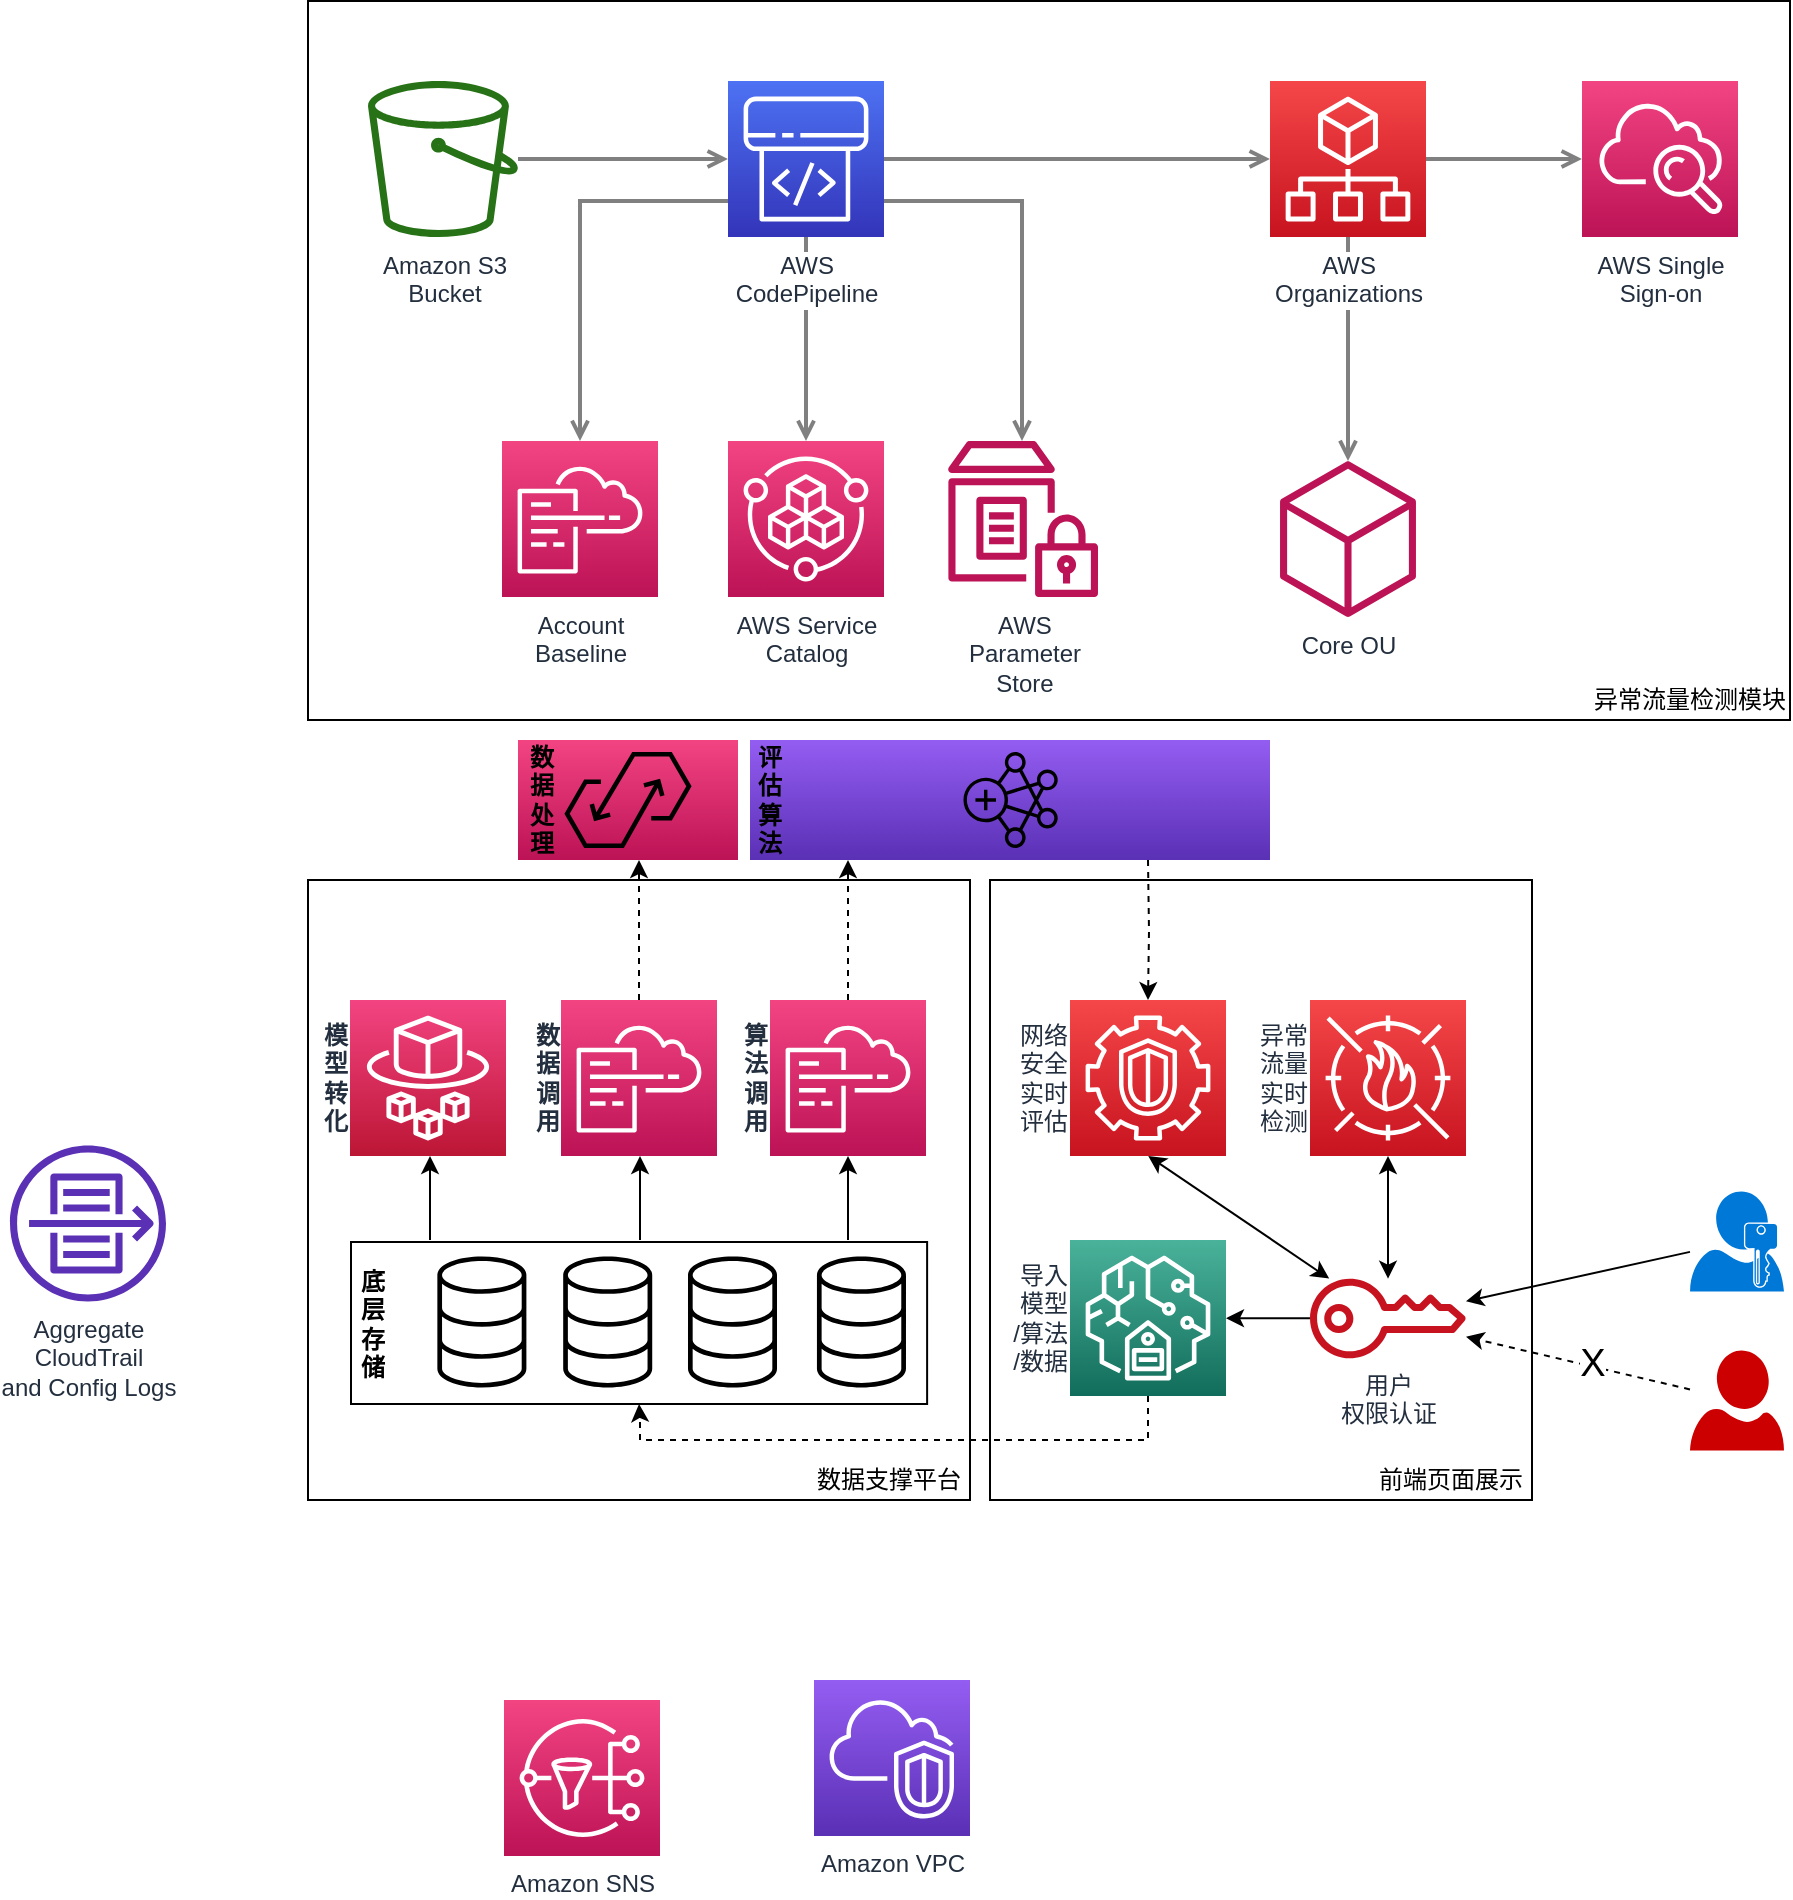 <mxfile version="13.8.0" type="github">
  <diagram id="Ht1M8jgEwFfnCIfOTk4-" name="Page-1">
    <mxGraphModel dx="2031" dy="1930" grid="1" gridSize="10" guides="1" tooltips="1" connect="1" arrows="1" fold="1" page="1" pageScale="1" pageWidth="1169" pageHeight="827" math="0" shadow="0">
      <root>
        <mxCell id="0" />
        <mxCell id="1" parent="0" />
        <mxCell id="PCQHjBC-jvNUetgwWqMC-71" value="" style="group" vertex="1" connectable="0" parent="1">
          <mxGeometry x="219" y="-350" width="331" height="310" as="geometry" />
        </mxCell>
        <mxCell id="PCQHjBC-jvNUetgwWqMC-10" value="数据支撑平台" style="text;html=1;strokeColor=none;fillColor=none;align=center;verticalAlign=middle;whiteSpace=wrap;rounded=0;" vertex="1" parent="PCQHjBC-jvNUetgwWqMC-71">
          <mxGeometry x="250" y="290" width="81" height="20" as="geometry" />
        </mxCell>
        <mxCell id="PCQHjBC-jvNUetgwWqMC-6" value="" style="rounded=0;whiteSpace=wrap;html=1;fillColor=none;" vertex="1" parent="PCQHjBC-jvNUetgwWqMC-71">
          <mxGeometry width="331" height="310" as="geometry" />
        </mxCell>
        <mxCell id="PCQHjBC-jvNUetgwWqMC-88" style="edgeStyle=orthogonalEdgeStyle;rounded=0;orthogonalLoop=1;jettySize=auto;html=1;startArrow=none;startFill=0;fontSize=19;fontColor=#000000;" edge="1" parent="PCQHjBC-jvNUetgwWqMC-71">
          <mxGeometry relative="1" as="geometry">
            <mxPoint x="61" y="180" as="sourcePoint" />
            <mxPoint x="61" y="138" as="targetPoint" />
            <Array as="points">
              <mxPoint x="61" y="170" />
              <mxPoint x="61" y="170" />
            </Array>
          </mxGeometry>
        </mxCell>
        <mxCell id="PCQHjBC-jvNUetgwWqMC-72" value="" style="group" vertex="1" connectable="0" parent="1">
          <mxGeometry x="560" y="-350" width="271" height="310" as="geometry" />
        </mxCell>
        <mxCell id="PCQHjBC-jvNUetgwWqMC-7" value="" style="rounded=0;whiteSpace=wrap;html=1;fillColor=none;labelPosition=left;verticalLabelPosition=top;align=right;verticalAlign=bottom;" vertex="1" parent="PCQHjBC-jvNUetgwWqMC-72">
          <mxGeometry width="271" height="310" as="geometry" />
        </mxCell>
        <mxCell id="PCQHjBC-jvNUetgwWqMC-11" value="前端页面展示" style="text;html=1;strokeColor=none;fillColor=none;align=center;verticalAlign=middle;whiteSpace=wrap;rounded=0;" vertex="1" parent="PCQHjBC-jvNUetgwWqMC-72">
          <mxGeometry x="190" y="290" width="81" height="20" as="geometry" />
        </mxCell>
        <mxCell id="PCQHjBC-jvNUetgwWqMC-5" value="" style="rounded=0;whiteSpace=wrap;html=1;fillColor=none;" vertex="1" parent="1">
          <mxGeometry x="219" y="-789.5" width="741" height="359.5" as="geometry" />
        </mxCell>
        <mxCell id="UEzPUAAOIrF-is8g5C7q-195" style="edgeStyle=orthogonalEdgeStyle;rounded=0;orthogonalLoop=1;jettySize=auto;html=1;startArrow=none;startFill=0;endArrow=open;endFill=0;strokeColor=#808080;strokeWidth=2;" parent="1" source="UEzPUAAOIrF-is8g5C7q-177" target="UEzPUAAOIrF-is8g5C7q-178" edge="1">
          <mxGeometry relative="1" as="geometry" />
        </mxCell>
        <mxCell id="UEzPUAAOIrF-is8g5C7q-196" style="edgeStyle=orthogonalEdgeStyle;rounded=0;orthogonalLoop=1;jettySize=auto;html=1;startArrow=none;startFill=0;endArrow=open;endFill=0;strokeColor=#808080;strokeWidth=2;" parent="1" source="UEzPUAAOIrF-is8g5C7q-178" target="UEzPUAAOIrF-is8g5C7q-179" edge="1">
          <mxGeometry relative="1" as="geometry" />
        </mxCell>
        <mxCell id="UEzPUAAOIrF-is8g5C7q-198" style="edgeStyle=orthogonalEdgeStyle;rounded=0;orthogonalLoop=1;jettySize=auto;html=1;startArrow=none;startFill=0;endArrow=open;endFill=0;strokeColor=#808080;strokeWidth=2;" parent="1" source="UEzPUAAOIrF-is8g5C7q-178" target="UEzPUAAOIrF-is8g5C7q-181" edge="1">
          <mxGeometry relative="1" as="geometry">
            <Array as="points">
              <mxPoint x="355" y="-689.5" />
            </Array>
          </mxGeometry>
        </mxCell>
        <mxCell id="UEzPUAAOIrF-is8g5C7q-199" style="edgeStyle=orthogonalEdgeStyle;rounded=0;orthogonalLoop=1;jettySize=auto;html=1;startArrow=none;startFill=0;endArrow=open;endFill=0;strokeColor=#808080;strokeWidth=2;" parent="1" source="UEzPUAAOIrF-is8g5C7q-178" target="UEzPUAAOIrF-is8g5C7q-182" edge="1">
          <mxGeometry relative="1" as="geometry" />
        </mxCell>
        <mxCell id="UEzPUAAOIrF-is8g5C7q-200" style="edgeStyle=orthogonalEdgeStyle;rounded=0;orthogonalLoop=1;jettySize=auto;html=1;startArrow=none;startFill=0;endArrow=open;endFill=0;strokeColor=#808080;strokeWidth=2;" parent="1" source="UEzPUAAOIrF-is8g5C7q-178" target="UEzPUAAOIrF-is8g5C7q-183" edge="1">
          <mxGeometry relative="1" as="geometry">
            <Array as="points">
              <mxPoint x="576" y="-689.5" />
            </Array>
          </mxGeometry>
        </mxCell>
        <mxCell id="UEzPUAAOIrF-is8g5C7q-197" style="edgeStyle=orthogonalEdgeStyle;rounded=0;orthogonalLoop=1;jettySize=auto;html=1;startArrow=none;startFill=0;endArrow=open;endFill=0;strokeColor=#808080;strokeWidth=2;" parent="1" source="UEzPUAAOIrF-is8g5C7q-179" target="UEzPUAAOIrF-is8g5C7q-180" edge="1">
          <mxGeometry relative="1" as="geometry" />
        </mxCell>
        <mxCell id="UEzPUAAOIrF-is8g5C7q-201" style="edgeStyle=orthogonalEdgeStyle;rounded=0;orthogonalLoop=1;jettySize=auto;html=1;startArrow=none;startFill=0;endArrow=open;endFill=0;strokeColor=#808080;strokeWidth=2;" parent="1" source="UEzPUAAOIrF-is8g5C7q-179" target="UEzPUAAOIrF-is8g5C7q-184" edge="1">
          <mxGeometry relative="1" as="geometry" />
        </mxCell>
        <mxCell id="UEzPUAAOIrF-is8g5C7q-177" value="Amazon S3&lt;br&gt;Bucket&lt;br&gt;" style="outlineConnect=0;fontColor=#232F3E;gradientColor=none;fillColor=#277116;strokeColor=none;dashed=0;verticalLabelPosition=bottom;verticalAlign=top;align=center;html=1;fontSize=12;fontStyle=0;aspect=fixed;pointerEvents=1;shape=mxgraph.aws4.bucket;labelBackgroundColor=#ffffff;" parent="1" vertex="1">
          <mxGeometry x="249" y="-749.5" width="75" height="78" as="geometry" />
        </mxCell>
        <mxCell id="UEzPUAAOIrF-is8g5C7q-178" value="AWS&lt;br&gt;CodePipeline&lt;br&gt;" style="outlineConnect=0;fontColor=#232F3E;gradientColor=#4D72F3;gradientDirection=north;fillColor=#3334B9;strokeColor=#ffffff;dashed=0;verticalLabelPosition=bottom;verticalAlign=top;align=center;html=1;fontSize=12;fontStyle=0;aspect=fixed;shape=mxgraph.aws4.resourceIcon;resIcon=mxgraph.aws4.codepipeline;labelBackgroundColor=#ffffff;" parent="1" vertex="1">
          <mxGeometry x="429" y="-749.5" width="78" height="78" as="geometry" />
        </mxCell>
        <mxCell id="UEzPUAAOIrF-is8g5C7q-179" value="AWS&lt;br&gt;Organizations&lt;br&gt;" style="outlineConnect=0;fontColor=#232F3E;gradientColor=#F54749;gradientDirection=north;fillColor=#C7131F;strokeColor=#ffffff;dashed=0;verticalLabelPosition=bottom;verticalAlign=top;align=center;html=1;fontSize=12;fontStyle=0;aspect=fixed;shape=mxgraph.aws4.resourceIcon;resIcon=mxgraph.aws4.organizations;labelBackgroundColor=#ffffff;" parent="1" vertex="1">
          <mxGeometry x="700" y="-749.5" width="78" height="78" as="geometry" />
        </mxCell>
        <mxCell id="UEzPUAAOIrF-is8g5C7q-180" value="AWS Single&lt;br&gt;Sign-on&lt;br&gt;" style="outlineConnect=0;fontColor=#232F3E;gradientColor=#F34482;gradientDirection=north;fillColor=#BC1356;strokeColor=#ffffff;dashed=0;verticalLabelPosition=bottom;verticalAlign=top;align=center;html=1;fontSize=12;fontStyle=0;aspect=fixed;shape=mxgraph.aws4.resourceIcon;resIcon=mxgraph.aws4.cloudwatch;labelBackgroundColor=#ffffff;" parent="1" vertex="1">
          <mxGeometry x="856" y="-749.5" width="78" height="78" as="geometry" />
        </mxCell>
        <mxCell id="UEzPUAAOIrF-is8g5C7q-181" value="Account&lt;br&gt;Baseline&lt;br&gt;" style="outlineConnect=0;fontColor=#232F3E;gradientColor=#F34482;gradientDirection=north;fillColor=#BC1356;strokeColor=#ffffff;dashed=0;verticalLabelPosition=bottom;verticalAlign=top;align=center;html=1;fontSize=12;fontStyle=0;aspect=fixed;shape=mxgraph.aws4.resourceIcon;resIcon=mxgraph.aws4.cloudformation;labelBackgroundColor=#ffffff;" parent="1" vertex="1">
          <mxGeometry x="316" y="-569.5" width="78" height="78" as="geometry" />
        </mxCell>
        <mxCell id="UEzPUAAOIrF-is8g5C7q-182" value="AWS Service&lt;br&gt;Catalog&lt;br&gt;" style="outlineConnect=0;fontColor=#232F3E;gradientColor=#F34482;gradientDirection=north;fillColor=#BC1356;strokeColor=#ffffff;dashed=0;verticalLabelPosition=bottom;verticalAlign=top;align=center;html=1;fontSize=12;fontStyle=0;aspect=fixed;shape=mxgraph.aws4.resourceIcon;resIcon=mxgraph.aws4.service_catalog;labelBackgroundColor=#ffffff;" parent="1" vertex="1">
          <mxGeometry x="429" y="-569.5" width="78" height="78" as="geometry" />
        </mxCell>
        <mxCell id="UEzPUAAOIrF-is8g5C7q-183" value="AWS&lt;br&gt;Parameter&lt;br&gt;Store&lt;br&gt;" style="outlineConnect=0;fontColor=#232F3E;gradientColor=none;fillColor=#BC1356;strokeColor=none;dashed=0;verticalLabelPosition=bottom;verticalAlign=top;align=center;html=1;fontSize=12;fontStyle=0;aspect=fixed;pointerEvents=1;shape=mxgraph.aws4.parameter_store;labelBackgroundColor=#ffffff;" parent="1" vertex="1">
          <mxGeometry x="539" y="-569.5" width="75" height="78" as="geometry" />
        </mxCell>
        <mxCell id="UEzPUAAOIrF-is8g5C7q-184" value="Core OU" style="outlineConnect=0;fontColor=#232F3E;gradientColor=none;fillColor=#BC1356;strokeColor=none;dashed=0;verticalLabelPosition=bottom;verticalAlign=top;align=center;html=1;fontSize=12;fontStyle=0;aspect=fixed;pointerEvents=1;shape=mxgraph.aws4.resources;labelBackgroundColor=#ffffff;" parent="1" vertex="1">
          <mxGeometry x="705" y="-559.5" width="68" height="78" as="geometry" />
        </mxCell>
        <mxCell id="PCQHjBC-jvNUetgwWqMC-62" style="edgeStyle=orthogonalEdgeStyle;rounded=0;orthogonalLoop=1;jettySize=auto;html=1;dashed=1;startArrow=none;startFill=0;fontColor=#B9E0A5;" edge="1" parent="1" source="UEzPUAAOIrF-is8g5C7q-187">
          <mxGeometry relative="1" as="geometry">
            <mxPoint x="384.5" y="-360" as="targetPoint" />
          </mxGeometry>
        </mxCell>
        <mxCell id="UEzPUAAOIrF-is8g5C7q-187" value="数&lt;br&gt;据&lt;br&gt;调&lt;br&gt;用" style="outlineConnect=0;fontColor=#232F3E;gradientColor=#F34482;gradientDirection=north;fillColor=#BC1356;strokeColor=#ffffff;dashed=0;verticalLabelPosition=middle;verticalAlign=middle;align=right;html=1;fontSize=12;fontStyle=1;aspect=fixed;shape=mxgraph.aws4.resourceIcon;resIcon=mxgraph.aws4.cloudformation;labelBackgroundColor=#ffffff;labelPosition=left;" parent="1" vertex="1">
          <mxGeometry x="345.5" y="-290" width="78" height="78" as="geometry" />
        </mxCell>
        <mxCell id="UEzPUAAOIrF-is8g5C7q-188" value="Amazon VPC" style="outlineConnect=0;fontColor=#232F3E;gradientColor=#945DF2;gradientDirection=north;fillColor=#5A30B5;strokeColor=#ffffff;dashed=0;verticalLabelPosition=bottom;verticalAlign=top;align=center;html=1;fontSize=12;fontStyle=0;aspect=fixed;shape=mxgraph.aws4.resourceIcon;resIcon=mxgraph.aws4.vpc;labelBackgroundColor=#ffffff;" parent="1" vertex="1">
          <mxGeometry x="472" y="50" width="78" height="78" as="geometry" />
        </mxCell>
        <mxCell id="UEzPUAAOIrF-is8g5C7q-190" value="Aggregate&lt;br&gt;CloudTrail&lt;br&gt;and Config Logs&lt;br&gt;" style="outlineConnect=0;fontColor=#232F3E;gradientColor=none;fillColor=#5A30B5;strokeColor=none;dashed=0;verticalLabelPosition=bottom;verticalAlign=top;align=center;html=1;fontSize=12;fontStyle=0;aspect=fixed;pointerEvents=1;shape=mxgraph.aws4.flow_logs;labelBackgroundColor=#ffffff;" parent="1" vertex="1">
          <mxGeometry x="70" y="-217.25" width="78" height="78" as="geometry" />
        </mxCell>
        <mxCell id="PCQHjBC-jvNUetgwWqMC-79" style="edgeStyle=none;rounded=0;orthogonalLoop=1;jettySize=auto;html=1;startArrow=classic;startFill=1;fontSize=19;fontColor=#000000;" edge="1" parent="1" source="UEzPUAAOIrF-is8g5C7q-192" target="PCQHjBC-jvNUetgwWqMC-51">
          <mxGeometry relative="1" as="geometry">
            <Array as="points">
              <mxPoint x="759" y="-190" />
            </Array>
          </mxGeometry>
        </mxCell>
        <mxCell id="PCQHjBC-jvNUetgwWqMC-80" style="edgeStyle=none;rounded=0;orthogonalLoop=1;jettySize=auto;html=1;startArrow=classic;startFill=1;fontSize=19;fontColor=#000000;entryX=0.292;entryY=0.445;entryDx=0;entryDy=0;entryPerimeter=0;" edge="1" parent="1" source="UEzPUAAOIrF-is8g5C7q-192" target="PCQHjBC-jvNUetgwWqMC-7">
          <mxGeometry relative="1" as="geometry" />
        </mxCell>
        <mxCell id="PCQHjBC-jvNUetgwWqMC-82" style="edgeStyle=none;rounded=0;orthogonalLoop=1;jettySize=auto;html=1;startArrow=none;startFill=0;fontSize=19;fontColor=#000000;" edge="1" parent="1" source="UEzPUAAOIrF-is8g5C7q-192" target="PCQHjBC-jvNUetgwWqMC-60">
          <mxGeometry relative="1" as="geometry" />
        </mxCell>
        <mxCell id="UEzPUAAOIrF-is8g5C7q-192" value="用户&lt;br&gt;权限认证" style="outlineConnect=0;fontColor=#232F3E;gradientColor=none;fillColor=#C7131F;strokeColor=none;dashed=0;verticalLabelPosition=bottom;verticalAlign=top;align=center;html=1;fontSize=12;fontStyle=0;aspect=fixed;pointerEvents=1;shape=mxgraph.aws4.addon;labelBackgroundColor=#ffffff;" parent="1" vertex="1">
          <mxGeometry x="720" y="-150.75" width="78" height="40" as="geometry" />
        </mxCell>
        <mxCell id="PCQHjBC-jvNUetgwWqMC-85" style="edgeStyle=orthogonalEdgeStyle;rounded=0;orthogonalLoop=1;jettySize=auto;html=1;dashed=1;startArrow=none;startFill=0;fontSize=19;fontColor=#000000;" edge="1" parent="1" target="UEzPUAAOIrF-is8g5C7q-193">
          <mxGeometry relative="1" as="geometry">
            <mxPoint x="639" y="-360" as="targetPoint" />
            <mxPoint x="639" y="-360" as="sourcePoint" />
          </mxGeometry>
        </mxCell>
        <mxCell id="UEzPUAAOIrF-is8g5C7q-193" value="网络&lt;br&gt;安全&lt;br&gt;实时&lt;br&gt;评估" style="outlineConnect=0;fontColor=#232F3E;gradientColor=#F54749;gradientDirection=north;fillColor=#C7131F;strokeColor=#ffffff;dashed=0;verticalLabelPosition=middle;verticalAlign=middle;align=right;html=1;fontSize=12;fontStyle=0;aspect=fixed;shape=mxgraph.aws4.resourceIcon;resIcon=mxgraph.aws4.guardduty;labelBackgroundColor=#ffffff;horizontal=1;labelPosition=left;" parent="1" vertex="1">
          <mxGeometry x="600" y="-290" width="78" height="78" as="geometry" />
        </mxCell>
        <mxCell id="UEzPUAAOIrF-is8g5C7q-194" value="Amazon SNS" style="outlineConnect=0;fontColor=#232F3E;gradientColor=#F34482;gradientDirection=north;fillColor=#BC1356;strokeColor=#ffffff;dashed=0;verticalLabelPosition=bottom;verticalAlign=top;align=center;html=1;fontSize=12;fontStyle=0;aspect=fixed;shape=mxgraph.aws4.resourceIcon;resIcon=mxgraph.aws4.sns;labelBackgroundColor=#ffffff;" parent="1" vertex="1">
          <mxGeometry x="317" y="60" width="78" height="78" as="geometry" />
        </mxCell>
        <mxCell id="PCQHjBC-jvNUetgwWqMC-74" style="rounded=0;orthogonalLoop=1;jettySize=auto;html=1;startArrow=none;startFill=0;fontColor=#000000;" edge="1" parent="1" source="PCQHjBC-jvNUetgwWqMC-4" target="UEzPUAAOIrF-is8g5C7q-192">
          <mxGeometry relative="1" as="geometry" />
        </mxCell>
        <mxCell id="PCQHjBC-jvNUetgwWqMC-4" value="" style="aspect=fixed;pointerEvents=1;shadow=0;dashed=0;html=1;strokeColor=none;labelPosition=center;verticalLabelPosition=bottom;verticalAlign=top;align=center;shape=mxgraph.mscae.enterprise.user_permissions;fillColor=#0078D7;" vertex="1" parent="1">
          <mxGeometry x="910" y="-194.25" width="47" height="50" as="geometry" />
        </mxCell>
        <mxCell id="PCQHjBC-jvNUetgwWqMC-76" style="edgeStyle=none;rounded=0;orthogonalLoop=1;jettySize=auto;html=1;dashed=1;startArrow=none;startFill=0;fontColor=#000000;" edge="1" parent="1" source="PCQHjBC-jvNUetgwWqMC-12" target="UEzPUAAOIrF-is8g5C7q-192">
          <mxGeometry relative="1" as="geometry" />
        </mxCell>
        <mxCell id="PCQHjBC-jvNUetgwWqMC-77" value="X" style="edgeLabel;html=1;align=center;verticalAlign=middle;resizable=0;points=[];fontColor=#000000;fontSize=19;fontStyle=0" vertex="1" connectable="0" parent="PCQHjBC-jvNUetgwWqMC-76">
          <mxGeometry x="-0.114" y="-1" relative="1" as="geometry">
            <mxPoint as="offset" />
          </mxGeometry>
        </mxCell>
        <mxCell id="PCQHjBC-jvNUetgwWqMC-12" value="" style="aspect=fixed;pointerEvents=1;shadow=0;dashed=0;html=1;strokeColor=none;labelPosition=center;verticalLabelPosition=bottom;verticalAlign=top;align=center;shape=mxgraph.azure.user;fillColor=#CC0000;" vertex="1" parent="1">
          <mxGeometry x="910" y="-114.75" width="47" height="50" as="geometry" />
        </mxCell>
        <mxCell id="PCQHjBC-jvNUetgwWqMC-37" value="" style="group" vertex="1" connectable="0" parent="1">
          <mxGeometry x="324" y="-420" width="110.0" height="90" as="geometry" />
        </mxCell>
        <mxCell id="PCQHjBC-jvNUetgwWqMC-45" value="" style="group" vertex="1" connectable="0" parent="PCQHjBC-jvNUetgwWqMC-37">
          <mxGeometry width="110.0" height="60" as="geometry" />
        </mxCell>
        <mxCell id="PCQHjBC-jvNUetgwWqMC-28" value="" style="outlineConnect=0;fontColor=#000000;gradientColor=#F34482;gradientDirection=north;fillColor=#BC1356;strokeColor=#000000;dashed=0;verticalLabelPosition=bottom;verticalAlign=top;align=center;html=1;fontSize=12;fontStyle=0;aspect=fixed;shape=mxgraph.aws4.resourceIcon;resIcon=mxgraph.aws4.appflow;fontFamily=Helvetica;" vertex="1" parent="PCQHjBC-jvNUetgwWqMC-45">
          <mxGeometry width="110.0" height="60" as="geometry" />
        </mxCell>
        <mxCell id="PCQHjBC-jvNUetgwWqMC-36" value="数据处理" style="text;html=1;strokeColor=none;fillColor=none;align=center;verticalAlign=middle;whiteSpace=wrap;rounded=0;fontStyle=1" vertex="1" parent="PCQHjBC-jvNUetgwWqMC-45">
          <mxGeometry width="24.444" height="60" as="geometry" />
        </mxCell>
        <mxCell id="PCQHjBC-jvNUetgwWqMC-38" value="" style="group" vertex="1" connectable="0" parent="1">
          <mxGeometry x="440" y="-420" width="260" height="85" as="geometry" />
        </mxCell>
        <mxCell id="PCQHjBC-jvNUetgwWqMC-27" value="" style="outlineConnect=0;fontColor=#000000;gradientColor=#945DF2;gradientDirection=north;fillColor=#5A30B5;strokeColor=#000000;dashed=0;verticalLabelPosition=bottom;verticalAlign=top;align=center;html=1;fontSize=12;fontStyle=0;aspect=fixed;shape=mxgraph.aws4.resourceIcon;resIcon=mxgraph.aws4.emr;fontFamily=Helvetica;" vertex="1" parent="PCQHjBC-jvNUetgwWqMC-38">
          <mxGeometry width="260" height="60" as="geometry" />
        </mxCell>
        <mxCell id="PCQHjBC-jvNUetgwWqMC-35" value="评估算法" style="text;html=1;strokeColor=none;fillColor=none;align=center;verticalAlign=middle;whiteSpace=wrap;rounded=0;fontStyle=1" vertex="1" parent="PCQHjBC-jvNUetgwWqMC-38">
          <mxGeometry width="20" height="60" as="geometry" />
        </mxCell>
        <mxCell id="PCQHjBC-jvNUetgwWqMC-46" value="异常流量检测模块" style="text;html=1;strokeColor=none;fillColor=none;align=center;verticalAlign=middle;whiteSpace=wrap;rounded=0;" vertex="1" parent="1">
          <mxGeometry x="860" y="-450" width="100" height="20" as="geometry" />
        </mxCell>
        <mxCell id="PCQHjBC-jvNUetgwWqMC-47" value="模&lt;br&gt;型&lt;br&gt;转&lt;br&gt;化" style="outlineConnect=0;fontColor=#232F3E;gradientDirection=north;strokeColor=#ffffff;dashed=0;verticalLabelPosition=middle;verticalAlign=middle;align=right;html=1;fontSize=12;fontStyle=1;aspect=fixed;shape=mxgraph.aws4.resourceIcon;resIcon=mxgraph.aws4.fargate;labelPosition=left;fillColor=#BC1635;gradientColor=#F34482;" vertex="1" parent="1">
          <mxGeometry x="240" y="-290" width="78" height="78" as="geometry" />
        </mxCell>
        <mxCell id="PCQHjBC-jvNUetgwWqMC-84" style="edgeStyle=orthogonalEdgeStyle;rounded=0;orthogonalLoop=1;jettySize=auto;html=1;startArrow=none;startFill=0;fontSize=19;fontColor=#000000;dashed=1;" edge="1" parent="1" source="PCQHjBC-jvNUetgwWqMC-48">
          <mxGeometry relative="1" as="geometry">
            <mxPoint x="489" y="-360" as="targetPoint" />
          </mxGeometry>
        </mxCell>
        <mxCell id="PCQHjBC-jvNUetgwWqMC-48" value="算&lt;br&gt;法&lt;br&gt;调&lt;br&gt;用" style="outlineConnect=0;fontColor=#232F3E;gradientColor=#F34482;gradientDirection=north;fillColor=#BC1356;strokeColor=#ffffff;dashed=0;verticalLabelPosition=middle;verticalAlign=middle;align=right;html=1;fontSize=12;fontStyle=1;aspect=fixed;shape=mxgraph.aws4.resourceIcon;resIcon=mxgraph.aws4.cloudformation;labelBackgroundColor=#ffffff;labelPosition=left;" vertex="1" parent="1">
          <mxGeometry x="450" y="-290" width="78" height="78" as="geometry" />
        </mxCell>
        <mxCell id="PCQHjBC-jvNUetgwWqMC-51" value="&lt;span style=&quot;font-family: &amp;#34;helvetica&amp;#34; ; background-color: rgb(255 , 255 , 255)&quot;&gt;异常&lt;br&gt;流量&lt;/span&gt;&lt;br style=&quot;font-family: &amp;#34;helvetica&amp;#34;&quot;&gt;&lt;span style=&quot;font-family: &amp;#34;helvetica&amp;#34; ; background-color: rgb(255 , 255 , 255)&quot;&gt;实时&lt;br&gt;检测&lt;/span&gt;" style="outlineConnect=0;fontColor=#232F3E;gradientColor=#F54749;gradientDirection=north;fillColor=#C7131F;strokeColor=#ffffff;dashed=0;verticalLabelPosition=middle;verticalAlign=middle;align=right;html=1;fontSize=12;fontStyle=0;aspect=fixed;shape=mxgraph.aws4.resourceIcon;resIcon=mxgraph.aws4.waf;labelPosition=left;" vertex="1" parent="1">
          <mxGeometry x="720" y="-290" width="78" height="78" as="geometry" />
        </mxCell>
        <mxCell id="PCQHjBC-jvNUetgwWqMC-73" style="edgeStyle=orthogonalEdgeStyle;rounded=0;orthogonalLoop=1;jettySize=auto;html=1;entryX=0.5;entryY=1;entryDx=0;entryDy=0;startArrow=none;startFill=0;fontColor=#000000;dashed=1;" edge="1" parent="1" source="PCQHjBC-jvNUetgwWqMC-60" target="PCQHjBC-jvNUetgwWqMC-67">
          <mxGeometry relative="1" as="geometry">
            <Array as="points">
              <mxPoint x="639" y="-70" />
              <mxPoint x="385" y="-70" />
              <mxPoint x="385" y="-80" />
              <mxPoint x="385" y="-80" />
            </Array>
          </mxGeometry>
        </mxCell>
        <mxCell id="PCQHjBC-jvNUetgwWqMC-60" value="导入&lt;br&gt;模型&lt;br&gt;/算法&lt;br&gt;/数据" style="outlineConnect=0;fontColor=#232F3E;gradientColor=#4AB29A;gradientDirection=north;fillColor=#116D5B;strokeColor=#ffffff;dashed=0;verticalLabelPosition=middle;verticalAlign=middle;align=right;html=1;fontSize=12;fontStyle=0;aspect=fixed;shape=mxgraph.aws4.resourceIcon;resIcon=mxgraph.aws4.sagemaker_ground_truth;labelPosition=left;" vertex="1" parent="1">
          <mxGeometry x="600" y="-170" width="78" height="78" as="geometry" />
        </mxCell>
        <mxCell id="PCQHjBC-jvNUetgwWqMC-70" value="" style="group" vertex="1" connectable="0" parent="1">
          <mxGeometry x="240.5" y="-170" width="299.5" height="82" as="geometry" />
        </mxCell>
        <mxCell id="PCQHjBC-jvNUetgwWqMC-67" value="" style="rounded=0;whiteSpace=wrap;html=1;fillColor=none;gradientColor=none;fontColor=#B9E0A5;" vertex="1" parent="PCQHjBC-jvNUetgwWqMC-70">
          <mxGeometry y="1" width="288.061" height="81" as="geometry" />
        </mxCell>
        <mxCell id="PCQHjBC-jvNUetgwWqMC-49" value="" style="outlineConnect=0;fontColor=#232F3E;gradientColor=#4D72F3;gradientDirection=north;dashed=0;verticalLabelPosition=bottom;verticalAlign=top;align=center;html=1;fontSize=12;fontStyle=0;aspect=fixed;shape=mxgraph.aws4.resourceIcon;resIcon=mxgraph.aws4.database;fillColor=none;" vertex="1" parent="PCQHjBC-jvNUetgwWqMC-70">
          <mxGeometry x="24.438" width="82" height="82" as="geometry" />
        </mxCell>
        <mxCell id="PCQHjBC-jvNUetgwWqMC-64" value="" style="outlineConnect=0;fontColor=#232F3E;gradientColor=#4D72F3;gradientDirection=north;dashed=0;verticalLabelPosition=bottom;verticalAlign=top;align=center;html=1;fontSize=12;fontStyle=0;aspect=fixed;shape=mxgraph.aws4.resourceIcon;resIcon=mxgraph.aws4.database;fillColor=none;" vertex="1" parent="PCQHjBC-jvNUetgwWqMC-70">
          <mxGeometry x="87.354" width="82" height="82" as="geometry" />
        </mxCell>
        <mxCell id="PCQHjBC-jvNUetgwWqMC-65" value="" style="outlineConnect=0;fontColor=#232F3E;gradientColor=#4D72F3;gradientDirection=north;dashed=0;verticalLabelPosition=bottom;verticalAlign=top;align=center;html=1;fontSize=12;fontStyle=0;aspect=fixed;shape=mxgraph.aws4.resourceIcon;resIcon=mxgraph.aws4.database;fillColor=none;" vertex="1" parent="PCQHjBC-jvNUetgwWqMC-70">
          <mxGeometry x="149.75" width="82" height="82" as="geometry" />
        </mxCell>
        <mxCell id="PCQHjBC-jvNUetgwWqMC-68" value="" style="outlineConnect=0;fontColor=#232F3E;gradientColor=#4D72F3;gradientDirection=north;dashed=0;verticalLabelPosition=bottom;verticalAlign=top;align=center;html=1;fontSize=12;fontStyle=0;aspect=fixed;shape=mxgraph.aws4.resourceIcon;resIcon=mxgraph.aws4.database;fillColor=none;" vertex="1" parent="PCQHjBC-jvNUetgwWqMC-70">
          <mxGeometry x="214.226" width="82" height="82" as="geometry" />
        </mxCell>
        <mxCell id="PCQHjBC-jvNUetgwWqMC-69" value="底层存储" style="text;html=1;strokeColor=none;fillColor=none;align=center;verticalAlign=middle;whiteSpace=wrap;rounded=0;fontStyle=1" vertex="1" parent="PCQHjBC-jvNUetgwWqMC-70">
          <mxGeometry y="31.5" width="20.799" height="20" as="geometry" />
        </mxCell>
        <mxCell id="PCQHjBC-jvNUetgwWqMC-86" style="edgeStyle=orthogonalEdgeStyle;rounded=0;orthogonalLoop=1;jettySize=auto;html=1;startArrow=none;startFill=0;fontSize=19;fontColor=#000000;" edge="1" parent="1" source="PCQHjBC-jvNUetgwWqMC-64" target="UEzPUAAOIrF-is8g5C7q-187">
          <mxGeometry relative="1" as="geometry">
            <Array as="points">
              <mxPoint x="385" y="-180" />
              <mxPoint x="385" y="-180" />
            </Array>
          </mxGeometry>
        </mxCell>
        <mxCell id="PCQHjBC-jvNUetgwWqMC-87" style="edgeStyle=orthogonalEdgeStyle;rounded=0;orthogonalLoop=1;jettySize=auto;html=1;startArrow=none;startFill=0;fontSize=19;fontColor=#000000;" edge="1" parent="1" source="PCQHjBC-jvNUetgwWqMC-68" target="PCQHjBC-jvNUetgwWqMC-48">
          <mxGeometry relative="1" as="geometry">
            <Array as="points">
              <mxPoint x="489" y="-180" />
              <mxPoint x="489" y="-180" />
            </Array>
          </mxGeometry>
        </mxCell>
      </root>
    </mxGraphModel>
  </diagram>
</mxfile>
